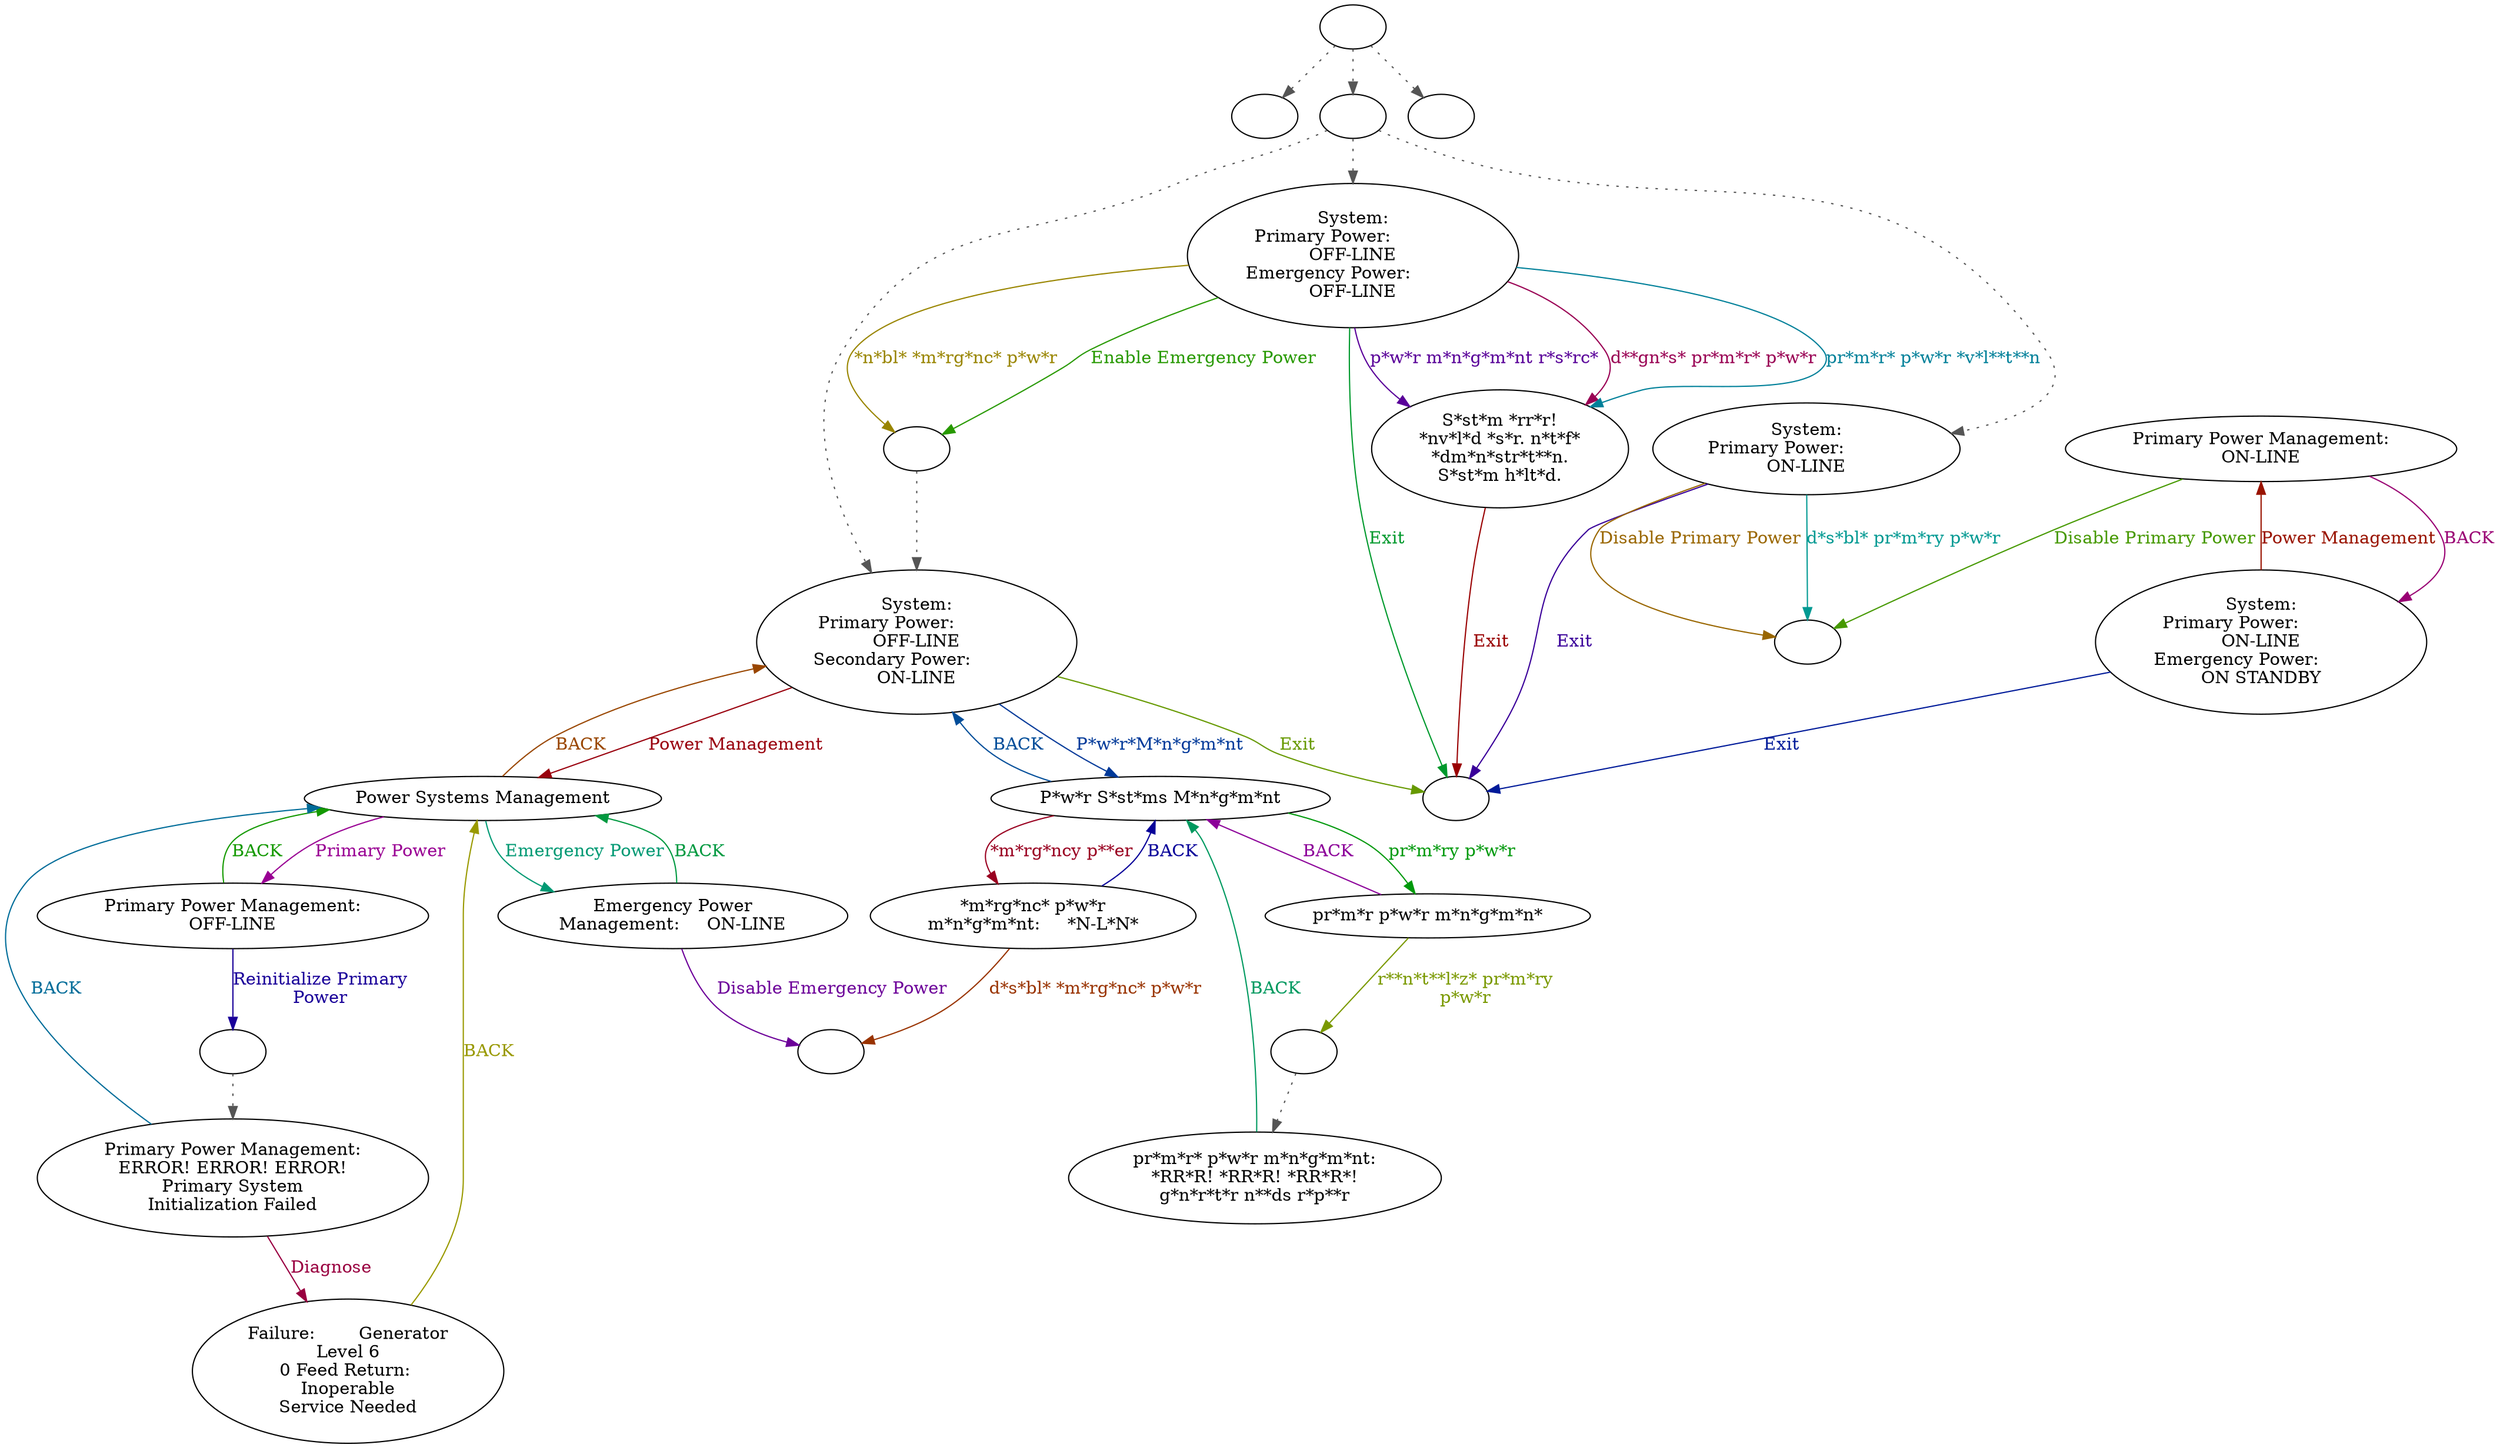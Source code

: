 digraph GPWRTERM {
  "start" [style=filled       fillcolor="#FFFFFF"       color="#000000"]
  "start" -> "use_p_proc" [style=dotted color="#555555"]
  "start" -> "talk_p_proc" [style=dotted color="#555555"]
  "start" -> "use_skill_on_p_proc" [style=dotted color="#555555"]
  "start" [label=""]
  "use_p_proc" [style=filled       fillcolor="#FFFFFF"       color="#000000"]
  "use_p_proc" [label=""]
  "talk_p_proc" [style=filled       fillcolor="#FFFFFF"       color="#000000"]
  "talk_p_proc" -> "Term14" [style=dotted color="#555555"]
  "talk_p_proc" -> "Term01" [style=dotted color="#555555"]
  "talk_p_proc" -> "Term09" [style=dotted color="#555555"]
  "talk_p_proc" [label=""]
  "use_skill_on_p_proc" [style=filled       fillcolor="#FFFFFF"       color="#000000"]
  "use_skill_on_p_proc" [label=""]
  "Term01" [style=filled       fillcolor="#FFFFFF"       color="#000000"]
  "Term01" [label="System:\nPrimary Power:           \nOFF-LINE\nSecondary Power:         \nON-LINE"]
  "Term01" -> "Term02" [label="Power Management" color="#99000D" fontcolor="#99000D"]
  "Term01" -> "Term10" [label="P*w*r*M*n*g*m*nt" color="#003999" fontcolor="#003999"]
  "Term01" -> "TermEnd" [label="Exit" color="#669900" fontcolor="#669900"]
  "Term02" [style=filled       fillcolor="#FFFFFF"       color="#000000"]
  "Term02" [label="Power Systems Management"]
  "Term02" -> "Term03" [label="Primary Power" color="#990093" fontcolor="#990093"]
  "Term02" -> "Term06" [label="Emergency Power" color="#009973" fontcolor="#009973"]
  "Term02" -> "Term01" [label="BACK" color="#994600" fontcolor="#994600"]
  "Term03" [style=filled       fillcolor="#FFFFFF"       color="#000000"]
  "Term03" [label="Primary Power Management:\nOFF-LINE"]
  "Term03" -> "Term03a" [label="Reinitialize Primary\nPower" color="#190099" fontcolor="#190099"]
  "Term03" -> "Term02" [label="BACK" color="#139900" fontcolor="#139900"]
  "Term03a" [style=filled       fillcolor="#FFFFFF"       color="#000000"]
  "Term03a" -> "Term04" [style=dotted color="#555555"]
  "Term03a" [label=""]
  "Term04" [style=filled       fillcolor="#FFFFFF"       color="#000000"]
  "Term04" [label="Primary Power Management:\nERROR! ERROR! ERROR!\nPrimary System\nInitialization Failed"]
  "Term04" -> "Term05" [label="Diagnose" color="#990040" fontcolor="#990040"]
  "Term04" -> "Term02" [label="BACK" color="#006C99" fontcolor="#006C99"]
  "Term05" [style=filled       fillcolor="#FFFFFF"       color="#000000"]
  "Term05" [label="Failure:        Generator\nLevel 6\n0 Feed Return: \nInoperable\nService Needed"]
  "Term05" -> "Term02" [label="BACK" color="#999900" fontcolor="#999900"]
  "Term06" [style=filled       fillcolor="#FFFFFF"       color="#000000"]
  "Term06" [label="Emergency Power\nManagement:     ON-LINE"]
  "Term06" -> "Term06a" [label="Disable Emergency Power" color="#6C0099" fontcolor="#6C0099"]
  "Term06" -> "Term02" [label="BACK" color="#009940" fontcolor="#009940"]
  "Term06a" [style=filled       fillcolor="#FFFFFF"       color="#000000"]
  "Term06a" [label=""]
  "Term07" [style=filled       fillcolor="#FFFFFF"       color="#000000"]
  "Term07" [label="System:\nPrimary Power:           \nON-LINE\nEmergency Power:         \nON STANDBY"]
  "Term07" -> "Term08" [label="Power Management" color="#991300" fontcolor="#991300"]
  "Term07" -> "TermEnd" [label="Exit" color="#001A99" fontcolor="#001A99"]
  "Term08" [style=filled       fillcolor="#FFFFFF"       color="#000000"]
  "Term08" [label="Primary Power Management:\nON-LINE"]
  "Term08" -> "Term09a" [label="Disable Primary Power" color="#469900" fontcolor="#469900"]
  "Term08" -> "Term07" [label="BACK" color="#990073" fontcolor="#990073"]
  "Term09" [style=filled       fillcolor="#FFFFFF"       color="#000000"]
  "Term09" [label="System:\nPrimary Power:           \nON-LINE"]
  "Term09" -> "Term09a" [label="d*s*bl* pr*m*ry p*w*r" color="#009992" fontcolor="#009992"]
  "Term09" -> "Term09a" [label="Disable Primary Power" color="#996600" fontcolor="#996600"]
  "Term09" -> "TermEnd" [label="Exit" color="#390099" fontcolor="#390099"]
  "Term09a" [style=filled       fillcolor="#FFFFFF"       color="#000000"]
  "Term09a" [label=""]
  "Term10" [style=filled       fillcolor="#FFFFFF"       color="#000000"]
  "Term10" [label="P*w*r S*st*ms M*n*g*m*nt"]
  "Term10" -> "Term11" [label="pr*m*ry p*w*r" color="#00990C" fontcolor="#00990C"]
  "Term10" -> "Term13" [label="*m*rg*ncy p**er" color="#990020" fontcolor="#990020"]
  "Term10" -> "Term01" [label="BACK" color="#004D99" fontcolor="#004D99"]
  "Term11" [style=filled       fillcolor="#FFFFFF"       color="#000000"]
  "Term11" [label="pr*m*r p*w*r m*n*g*m*n*"]
  "Term11" -> "Term11a" [label="r**n*t**l*z* pr*m*ry\np*w*r" color="#7A9900" fontcolor="#7A9900"]
  "Term11" -> "Term10" [label="BACK" color="#8C0099" fontcolor="#8C0099"]
  "Term11a" [style=filled       fillcolor="#FFFFFF"       color="#000000"]
  "Term11a" -> "Term12" [style=dotted color="#555555"]
  "Term11a" [label=""]
  "Term12" [style=filled       fillcolor="#FFFFFF"       color="#000000"]
  "Term12" [label="pr*m*r* p*w*r m*n*g*m*nt:\n*RR*R! *RR*R! *RR*R*!\ng*n*r*t*r n**ds r*p**r"]
  "Term12" -> "Term10" [label="BACK" color="#00995F" fontcolor="#00995F"]
  "Term13" [style=filled       fillcolor="#FFFFFF"       color="#000000"]
  "Term13" [label="*m*rg*nc* p*w*r\nm*n*g*m*nt:     *N-L*N*"]
  "Term13" -> "Term06a" [label="d*s*bl* *m*rg*nc* p*w*r" color="#993300" fontcolor="#993300"]
  "Term13" -> "Term10" [label="BACK" color="#060099" fontcolor="#060099"]
  "Term14" [style=filled       fillcolor="#FFFFFF"       color="#000000"]
  "Term14" [label="System:\nPrimary Power:           \nOFF-LINE\nEmergency Power:         \nOFF-LINE"]
  "Term14" -> "Term14a" [label="Enable Emergency Power" color="#279900" fontcolor="#279900"]
  "Term14" -> "Term15" [label="d**gn*s* pr*m*r* p*w*r" color="#990053" fontcolor="#990053"]
  "Term14" -> "Term15" [label="pr*m*r* p*w*r *v*l**t**n" color="#008099" fontcolor="#008099"]
  "Term14" -> "Term14a" [label="*n*bl* *m*rg*nc* p*w*r" color="#998500" fontcolor="#998500"]
  "Term14" -> "Term15" [label="p*w*r m*n*g*m*nt r*s*rc*" color="#590099" fontcolor="#590099"]
  "Term14" -> "TermEnd" [label="Exit" color="#00992C" fontcolor="#00992C"]
  "Term14a" [style=filled       fillcolor="#FFFFFF"       color="#000000"]
  "Term14a" -> "Term01" [style=dotted color="#555555"]
  "Term14a" [label=""]
  "Term15" [style=filled       fillcolor="#FFFFFF"       color="#000000"]
  "Term15" [label="S*st*m *rr*r!\n*nv*l*d *s*r. n*t*f*\n*dm*n*str*t**n.\nS*st*m h*lt*d."]
  "Term15" -> "TermEnd" [label="Exit" color="#990001" fontcolor="#990001"]
  "TermEnd" [style=filled       fillcolor="#FFFFFF"       color="#000000"]
  "TermEnd" [label=""]
}